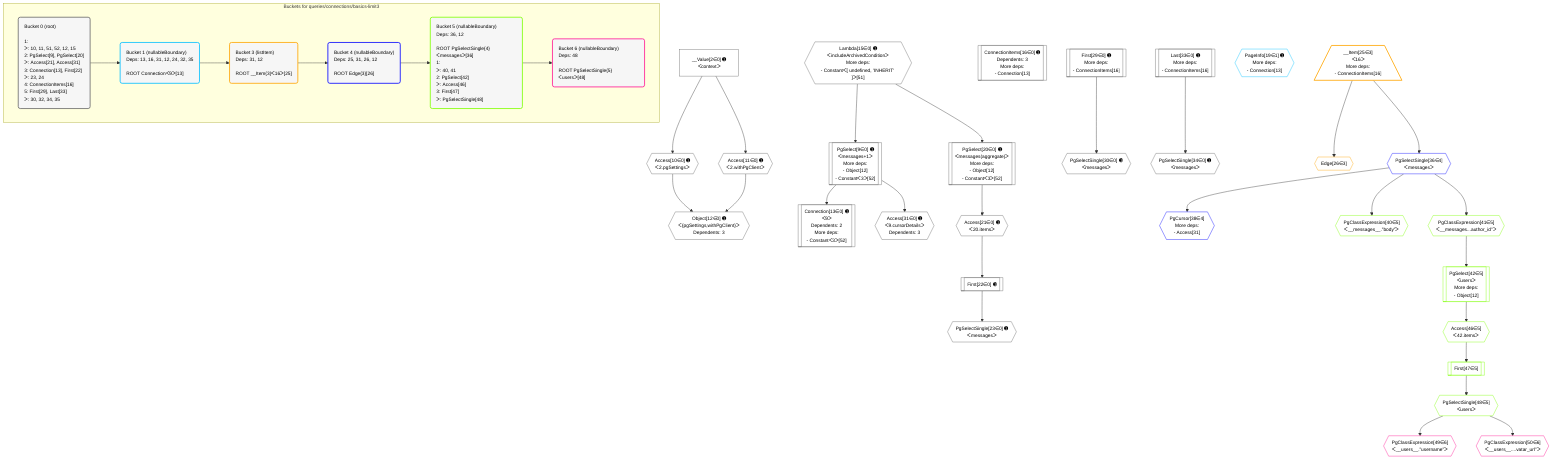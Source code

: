 %%{init: {'themeVariables': { 'fontSize': '12px'}}}%%
graph TD
    classDef path fill:#eee,stroke:#000,color:#000
    classDef plan fill:#fff,stroke-width:1px,color:#000
    classDef itemplan fill:#fff,stroke-width:2px,color:#000
    classDef unbatchedplan fill:#dff,stroke-width:1px,color:#000
    classDef sideeffectplan fill:#fcc,stroke-width:2px,color:#000
    classDef bucket fill:#f6f6f6,color:#000,stroke-width:2px,text-align:left

    subgraph "Buckets for queries/connections/basics-limit3"
    Bucket0("Bucket 0 (root)<br /><br />1: <br />ᐳ: 10, 11, 51, 52, 12, 15<br />2: PgSelect[9], PgSelect[20]<br />ᐳ: Access[21], Access[31]<br />3: Connection[13], First[22]<br />ᐳ: 23, 24<br />4: ConnectionItems[16]<br />5: First[29], Last[33]<br />ᐳ: 30, 32, 34, 35"):::bucket
    Bucket1("Bucket 1 (nullableBoundary)<br />Deps: 13, 16, 31, 12, 24, 32, 35<br /><br />ROOT Connectionᐸ9ᐳ[13]"):::bucket
    Bucket3("Bucket 3 (listItem)<br />Deps: 31, 12<br /><br />ROOT __Item{3}ᐸ16ᐳ[25]"):::bucket
    Bucket4("Bucket 4 (nullableBoundary)<br />Deps: 25, 31, 26, 12<br /><br />ROOT Edge{3}[26]"):::bucket
    Bucket5("Bucket 5 (nullableBoundary)<br />Deps: 36, 12<br /><br />ROOT PgSelectSingle{4}ᐸmessagesᐳ[36]<br />1: <br />ᐳ: 40, 41<br />2: PgSelect[42]<br />ᐳ: Access[46]<br />3: First[47]<br />ᐳ: PgSelectSingle[48]"):::bucket
    Bucket6("Bucket 6 (nullableBoundary)<br />Deps: 48<br /><br />ROOT PgSelectSingle{5}ᐸusersᐳ[48]"):::bucket
    end
    Bucket0 --> Bucket1
    Bucket1 --> Bucket3
    Bucket3 --> Bucket4
    Bucket4 --> Bucket5
    Bucket5 --> Bucket6

    %% plan dependencies
    PgSelect9[["PgSelect[9∈0] ➊<br />ᐸmessages+1ᐳ<br />More deps:<br />- Object[12]<br />- Constantᐸ3ᐳ[52]"]]:::plan
    Lambda15{{"Lambda[15∈0] ➊<br />ᐸincludeArchivedConditionᐳ<br />More deps:<br />- Constantᐸ[ undefined, 'INHERIT' ]ᐳ[51]"}}:::plan
    Lambda15 --> PgSelect9
    PgSelect20[["PgSelect[20∈0] ➊<br />ᐸmessages(aggregate)ᐳ<br />More deps:<br />- Object[12]<br />- Constantᐸ3ᐳ[52]"]]:::plan
    Lambda15 --> PgSelect20
    Object12{{"Object[12∈0] ➊<br />ᐸ{pgSettings,withPgClient}ᐳ<br />Dependents: 3"}}:::plan
    Access10{{"Access[10∈0] ➊<br />ᐸ2.pgSettingsᐳ"}}:::plan
    Access11{{"Access[11∈0] ➊<br />ᐸ2.withPgClientᐳ"}}:::plan
    Access10 & Access11 --> Object12
    Connection13[["Connection[13∈0] ➊<br />ᐸ9ᐳ<br />Dependents: 2<br />More deps:<br />- Constantᐸ3ᐳ[52]"]]:::plan
    PgSelect9 --> Connection13
    __Value2["__Value[2∈0] ➊<br />ᐸcontextᐳ"]:::plan
    __Value2 --> Access10
    __Value2 --> Access11
    ConnectionItems16[["ConnectionItems[16∈0] ➊<br />Dependents: 3<br />More deps:<br />- Connection[13]"]]:::plan
    Access21{{"Access[21∈0] ➊<br />ᐸ20.itemsᐳ"}}:::plan
    PgSelect20 --> Access21
    First22[["First[22∈0] ➊"]]:::plan
    Access21 --> First22
    PgSelectSingle23{{"PgSelectSingle[23∈0] ➊<br />ᐸmessagesᐳ"}}:::plan
    First22 --> PgSelectSingle23
    First29[["First[29∈0] ➊<br />More deps:<br />- ConnectionItems[16]"]]:::plan
    PgSelectSingle30{{"PgSelectSingle[30∈0] ➊<br />ᐸmessagesᐳ"}}:::plan
    First29 --> PgSelectSingle30
    Access31{{"Access[31∈0] ➊<br />ᐸ9.cursorDetailsᐳ<br />Dependents: 3"}}:::plan
    PgSelect9 --> Access31
    Last33[["Last[33∈0] ➊<br />More deps:<br />- ConnectionItems[16]"]]:::plan
    PgSelectSingle34{{"PgSelectSingle[34∈0] ➊<br />ᐸmessagesᐳ"}}:::plan
    Last33 --> PgSelectSingle34
    PageInfo19{{"PageInfo[19∈1] ➊<br />More deps:<br />- Connection[13]"}}:::plan
    __Item25[/"__Item[25∈3]<br />ᐸ16ᐳ<br />More deps:<br />- ConnectionItems[16]"\]:::itemplan
    Edge26{{"Edge[26∈3]"}}:::plan
    __Item25 --> Edge26
    PgCursor38{{"PgCursor[38∈4]<br />More deps:<br />- Access[31]"}}:::plan
    PgSelectSingle36{{"PgSelectSingle[36∈4]<br />ᐸmessagesᐳ"}}:::plan
    PgSelectSingle36 --> PgCursor38
    __Item25 --> PgSelectSingle36
    PgSelect42[["PgSelect[42∈5]<br />ᐸusersᐳ<br />More deps:<br />- Object[12]"]]:::plan
    PgClassExpression41{{"PgClassExpression[41∈5]<br />ᐸ__messages...author_id”ᐳ"}}:::plan
    PgClassExpression41 --> PgSelect42
    PgClassExpression40{{"PgClassExpression[40∈5]<br />ᐸ__messages__.”body”ᐳ"}}:::plan
    PgSelectSingle36 --> PgClassExpression40
    PgSelectSingle36 --> PgClassExpression41
    Access46{{"Access[46∈5]<br />ᐸ42.itemsᐳ"}}:::plan
    PgSelect42 --> Access46
    First47[["First[47∈5]"]]:::plan
    Access46 --> First47
    PgSelectSingle48{{"PgSelectSingle[48∈5]<br />ᐸusersᐳ"}}:::plan
    First47 --> PgSelectSingle48
    PgClassExpression49{{"PgClassExpression[49∈6]<br />ᐸ__users__.”username”ᐳ"}}:::plan
    PgSelectSingle48 --> PgClassExpression49
    PgClassExpression50{{"PgClassExpression[50∈6]<br />ᐸ__users__....vatar_url”ᐳ"}}:::plan
    PgSelectSingle48 --> PgClassExpression50

    %% define steps
    classDef bucket0 stroke:#696969
    class Bucket0,__Value2,PgSelect9,Access10,Access11,Object12,Connection13,Lambda15,ConnectionItems16,PgSelect20,Access21,First22,PgSelectSingle23,First29,PgSelectSingle30,Access31,Last33,PgSelectSingle34 bucket0
    classDef bucket1 stroke:#00bfff
    class Bucket1,PageInfo19 bucket1
    classDef bucket3 stroke:#ffa500
    class Bucket3,__Item25,Edge26 bucket3
    classDef bucket4 stroke:#0000ff
    class Bucket4,PgSelectSingle36,PgCursor38 bucket4
    classDef bucket5 stroke:#7fff00
    class Bucket5,PgClassExpression40,PgClassExpression41,PgSelect42,Access46,First47,PgSelectSingle48 bucket5
    classDef bucket6 stroke:#ff1493
    class Bucket6,PgClassExpression49,PgClassExpression50 bucket6